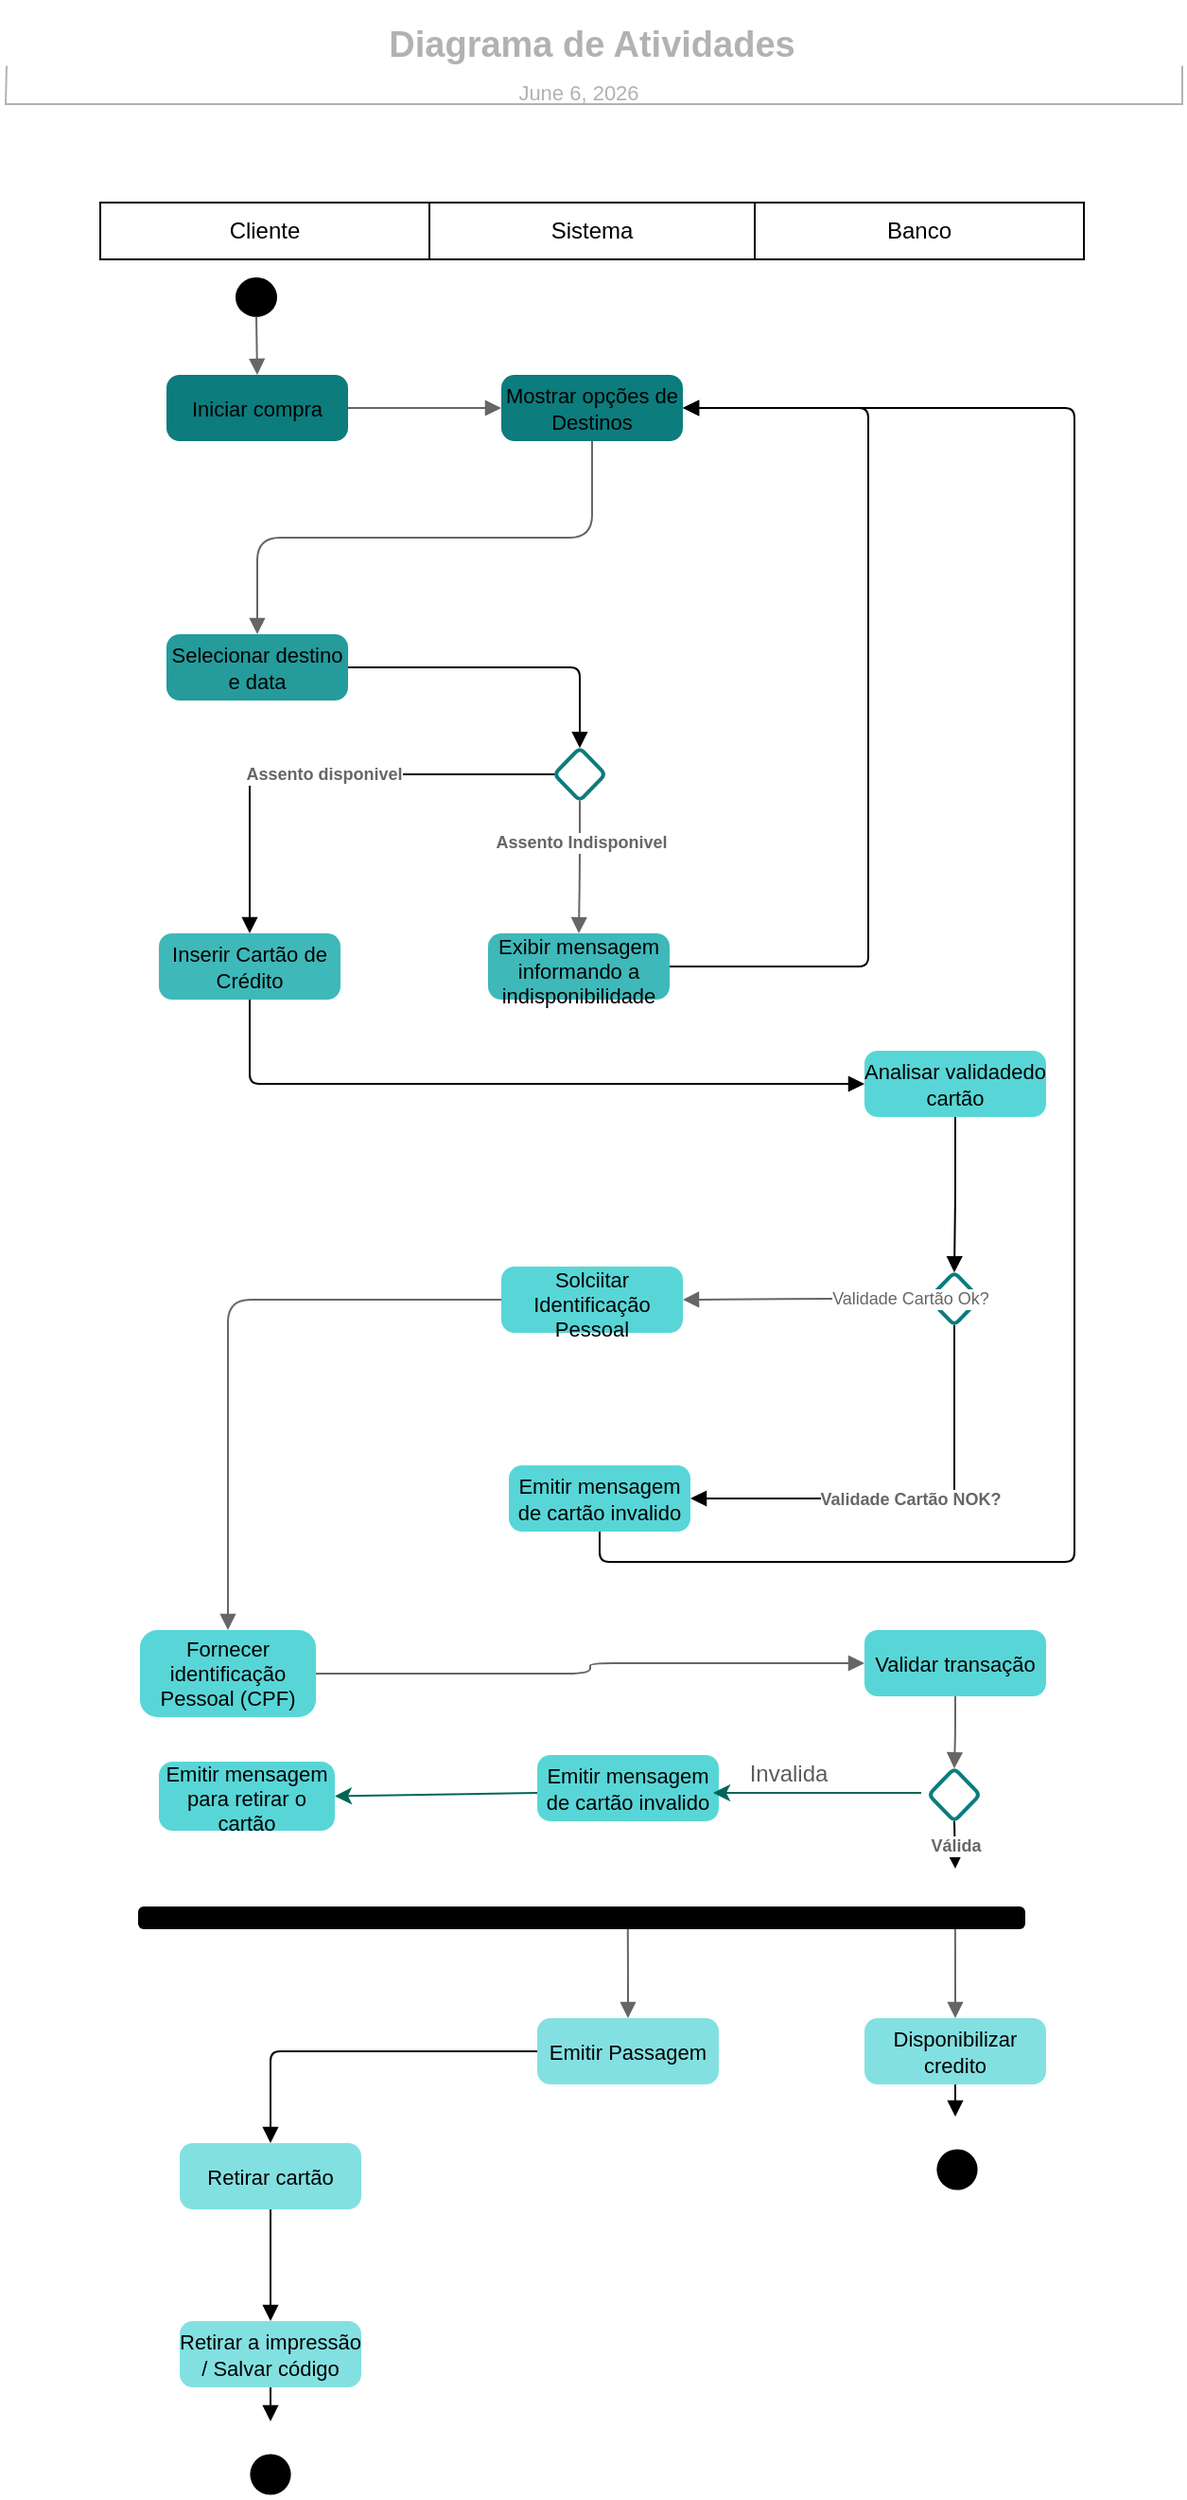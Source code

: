 <mxfile version="13.8.9" type="device"><diagram id="Nz5FbuXRPwbda0Rexemw" name="Page-1"><mxGraphModel dx="868" dy="482" grid="1" gridSize="10" guides="1" tooltips="1" connect="1" arrows="1" fold="1" page="1" pageScale="1" pageWidth="827" pageHeight="1169" math="0" shadow="0"><root><mxCell id="0"/><mxCell id="1" parent="0"/><UserObject label="" lucidchartObjectId="z_JD_kS46~QS" id="T1KUAzn7gjQs8BoeRNJ0-81"><mxCell style="html=1;overflow=block;whiteSpace=wrap;ellipse;fillColor=#000000;whiteSpace=wrap;fontSize=11;spacing=0;strokeOpacity=100;rounded=1;absoluteArcSize=1;arcSize=6;" vertex="1" zOrder="2" parent="1"><mxGeometry x="308" y="210" width="21" height="20" as="geometry"/></mxCell></UserObject><UserObject label="Iniciar compra" lucidchartObjectId="a.JDZ3ZaQV30" id="T1KUAzn7gjQs8BoeRNJ0-82"><mxCell style="html=1;overflow=block;whiteSpace=wrap;rounded=1;arcSize=20;whiteSpace=wrap;fontSize=11;spacing=0;strokeOpacity=0;fillOpacity=100;fillColor=#0c7c7d;" vertex="1" zOrder="3" parent="1"><mxGeometry x="271" y="261" width="96" height="35" as="geometry"/></mxCell></UserObject><UserObject label="Mostrar opções de Destinos" lucidchartObjectId="p.JDv1cXo-5c" id="T1KUAzn7gjQs8BoeRNJ0-83"><mxCell style="html=1;overflow=block;whiteSpace=wrap;rounded=1;arcSize=20;whiteSpace=wrap;fontSize=11;spacing=0;strokeOpacity=0;fillOpacity=100;fillColor=#0c7c7d;" vertex="1" zOrder="4" parent="1"><mxGeometry x="448" y="261" width="96" height="35" as="geometry"/></mxCell></UserObject><UserObject label="" lucidchartObjectId="A.JD4s1FT-Mu" id="T1KUAzn7gjQs8BoeRNJ0-84"><mxCell style="html=1;jettySize=18;whiteSpace=wrap;fontSize=11;strokeColor=#666666;strokeOpacity=100;rounded=1;arcSize=24;edgeStyle=orthogonalEdgeStyle;startArrow=none;;endArrow=block;endFill=1;;exitX=1;exitY=0.5;exitPerimeter=0;entryX=0;entryY=0.5;entryPerimeter=0;" edge="1" parent="1" source="T1KUAzn7gjQs8BoeRNJ0-82" target="T1KUAzn7gjQs8BoeRNJ0-83"><mxGeometry width="100" height="100" relative="1" as="geometry"><Array as="points"/></mxGeometry></mxCell></UserObject><UserObject label="" lucidchartObjectId="_.JDgvqljN07" id="T1KUAzn7gjQs8BoeRNJ0-85"><mxCell style="html=1;jettySize=18;whiteSpace=wrap;fontSize=11;strokeColor=#666666;strokeOpacity=100;rounded=1;arcSize=24;edgeStyle=orthogonalEdgeStyle;startArrow=none;;endArrow=block;endFill=1;;exitX=0.5;exitY=1;exitPerimeter=0;entryX=0.5;entryY=0;entryPerimeter=0;" edge="1" parent="1" source="T1KUAzn7gjQs8BoeRNJ0-83" target="T1KUAzn7gjQs8BoeRNJ0-86"><mxGeometry width="100" height="100" relative="1" as="geometry"><Array as="points"/></mxGeometry></mxCell></UserObject><UserObject label="Selecionar destino e data" lucidchartObjectId="3~JDxTUJ5cmd" id="T1KUAzn7gjQs8BoeRNJ0-86"><mxCell style="html=1;overflow=block;whiteSpace=wrap;rounded=1;arcSize=20;whiteSpace=wrap;fontSize=11;spacing=0;strokeOpacity=0;fillOpacity=100;fillColor=#259b9c;" vertex="1" zOrder="10" parent="1"><mxGeometry x="271" y="398" width="96" height="35" as="geometry"/></mxCell></UserObject><UserObject label="Inserir Cartão de Crédito " lucidchartObjectId="oaKDAGT9L9Aq" id="T1KUAzn7gjQs8BoeRNJ0-87"><mxCell style="html=1;overflow=block;whiteSpace=wrap;rounded=1;arcSize=20;whiteSpace=wrap;fontSize=11;spacing=0;strokeOpacity=0;fillOpacity=100;fillColor=#3fb8b9;" vertex="1" zOrder="14" parent="1"><mxGeometry x="267" y="556" width="96" height="35" as="geometry"/></mxCell></UserObject><UserObject label="Exibir mensagem  informando a indisponibilidade " lucidchartObjectId="kbKDtRNGVxx4" id="T1KUAzn7gjQs8BoeRNJ0-88"><mxCell style="html=1;overflow=block;whiteSpace=wrap;rounded=1;arcSize=20;whiteSpace=wrap;fontSize=11;spacing=0;strokeOpacity=0;fillOpacity=100;fillColor=#3fb8b9;" vertex="1" zOrder="16" parent="1"><mxGeometry x="441" y="556" width="96" height="35" as="geometry"/></mxCell></UserObject><UserObject label="" lucidchartObjectId="TbKDe8DT5~lw" id="T1KUAzn7gjQs8BoeRNJ0-89"><mxCell style="html=1;overflow=block;whiteSpace=wrap;shape=rhombus;;whiteSpace=wrap;fontSize=11;spacing=0;strokeColor=#0c7c7d;strokeOpacity=100;fillOpacity=100;rounded=1;absoluteArcSize=1;arcSize=6;fillColor=#ffffff;strokeWidth=2;" vertex="1" zOrder="18" parent="1"><mxGeometry x="674" y="735" width="27" height="28" as="geometry"/></mxCell></UserObject><UserObject label="Fornecer identificação Pessoal (CPF)" lucidchartObjectId=".bKDc2iEHWOn" id="T1KUAzn7gjQs8BoeRNJ0-90"><mxCell style="html=1;overflow=block;whiteSpace=wrap;rounded=1;arcSize=20;whiteSpace=wrap;fontSize=11;spacing=0;strokeOpacity=0;fillOpacity=100;fillColor=#58d6d7;" vertex="1" zOrder="20" parent="1"><mxGeometry x="257" y="924" width="93" height="46" as="geometry"/></mxCell></UserObject><UserObject label="" lucidchartObjectId="3kUKACJXX6Wd" id="T1KUAzn7gjQs8BoeRNJ0-91"><mxCell style="html=1;jettySize=18;whiteSpace=wrap;fontSize=11;strokeColor=#666666;strokeOpacity=100;rounded=1;arcSize=24;edgeStyle=orthogonalEdgeStyle;startArrow=none;;endArrow=block;endFill=1;;exitX=0;exitY=0.5;exitPerimeter=0;entryX=0.5;entryY=0;entryPerimeter=0;" edge="1" parent="1" source="T1KUAzn7gjQs8BoeRNJ0-129" target="T1KUAzn7gjQs8BoeRNJ0-90"><mxGeometry width="100" height="100" relative="1" as="geometry"><Array as="points"/></mxGeometry></mxCell></UserObject><UserObject label="" lucidchartObjectId="jcKD92wYB374" id="T1KUAzn7gjQs8BoeRNJ0-92"><mxCell style="html=1;jettySize=18;whiteSpace=wrap;fontSize=9;fontColor=#666666;strokeColor=#666666;strokeOpacity=100;rounded=1;arcSize=24;edgeStyle=orthogonalEdgeStyle;startArrow=none;;endArrow=block;endFill=1;;exitX=0.002;exitY=0.5;exitPerimeter=0;entryX=1;entryY=0.5;entryPerimeter=0;" edge="1" parent="1" source="T1KUAzn7gjQs8BoeRNJ0-89" target="T1KUAzn7gjQs8BoeRNJ0-129"><mxGeometry width="100" height="100" relative="1" as="geometry"><Array as="points"/></mxGeometry></mxCell></UserObject><mxCell id="T1KUAzn7gjQs8BoeRNJ0-93" value="Validade Cartão Ok?" style="text;html=1;resizable=0;labelBackgroundColor=#ffffff;align=center;verticalAlign=middle;fontColor=#666666;;fontSize=9.013;" vertex="1" parent="T1KUAzn7gjQs8BoeRNJ0-92"><mxGeometry x="-0.845" relative="1" as="geometry"/></mxCell><UserObject label="Validar transação" lucidchartObjectId="IcKDNHsiU7Il" id="T1KUAzn7gjQs8BoeRNJ0-94"><mxCell style="html=1;overflow=block;whiteSpace=wrap;rounded=1;arcSize=20;whiteSpace=wrap;fontSize=11;spacing=0;strokeOpacity=0;fillOpacity=100;fillColor=#58d6d7;" vertex="1" zOrder="22" parent="1"><mxGeometry x="640" y="924" width="96" height="35" as="geometry"/></mxCell></UserObject><UserObject label="" lucidchartObjectId="UcKDoShgJSqo" id="T1KUAzn7gjQs8BoeRNJ0-95"><mxCell style="html=1;jettySize=18;whiteSpace=wrap;fontSize=11;strokeColor=#666666;strokeOpacity=100;rounded=1;arcSize=24;edgeStyle=orthogonalEdgeStyle;startArrow=none;;endArrow=block;endFill=1;;exitX=1;exitY=0.5;exitPerimeter=0;entryX=0;entryY=0.5;entryPerimeter=0;" edge="1" parent="1" source="T1KUAzn7gjQs8BoeRNJ0-90" target="T1KUAzn7gjQs8BoeRNJ0-94"><mxGeometry width="100" height="100" relative="1" as="geometry"><Array as="points"/></mxGeometry></mxCell></UserObject><UserObject label="" lucidchartObjectId="6cKDHWHwv1gt" id="T1KUAzn7gjQs8BoeRNJ0-96"><mxCell style="html=1;overflow=block;whiteSpace=wrap;shape=rhombus;;whiteSpace=wrap;fontSize=11;spacing=0;strokeColor=#0c7c7d;strokeOpacity=100;fillOpacity=100;rounded=1;absoluteArcSize=1;arcSize=6;fillColor=#ffffff;strokeWidth=2;" vertex="1" zOrder="24" parent="1"><mxGeometry x="674" y="997" width="27" height="28" as="geometry"/></mxCell></UserObject><UserObject label="" lucidchartObjectId="adKDX3Wavii-" id="T1KUAzn7gjQs8BoeRNJ0-97"><mxCell style="html=1;jettySize=18;whiteSpace=wrap;fontSize=11;strokeColor=#666666;strokeOpacity=100;rounded=1;arcSize=24;edgeStyle=orthogonalEdgeStyle;startArrow=none;;endArrow=block;endFill=1;;exitX=0.5;exitY=1;exitPerimeter=0;entryX=0.5;entryY=0.004;entryPerimeter=0;" edge="1" parent="1" source="T1KUAzn7gjQs8BoeRNJ0-94" target="T1KUAzn7gjQs8BoeRNJ0-96"><mxGeometry width="100" height="100" relative="1" as="geometry"><Array as="points"/></mxGeometry></mxCell></UserObject><UserObject label="Disponibilizar credito" lucidchartObjectId="BeKD9BSHAwvB" id="T1KUAzn7gjQs8BoeRNJ0-98"><mxCell style="html=1;overflow=block;whiteSpace=wrap;rounded=1;arcSize=20;whiteSpace=wrap;fontSize=11;spacing=0;strokeOpacity=0;fillOpacity=100;fillColor=#83e0e1;" vertex="1" zOrder="28" parent="1"><mxGeometry x="640" y="1129" width="96" height="35" as="geometry"/></mxCell></UserObject><UserObject label="" lucidchartObjectId="PeKDw8u3GsVx" id="T1KUAzn7gjQs8BoeRNJ0-99"><mxCell style="html=1;jettySize=18;whiteSpace=wrap;fontSize=11;strokeColor=#666666;strokeOpacity=100;rounded=1;arcSize=24;edgeStyle=orthogonalEdgeStyle;startArrow=block;endFill=1;;endArrow=none;;exitX=0.5;exitY=0;exitPerimeter=0;entryX=0.921;entryY=1;entryPerimeter=0;" edge="1" parent="1" source="T1KUAzn7gjQs8BoeRNJ0-98" target="T1KUAzn7gjQs8BoeRNJ0-112"><mxGeometry width="100" height="100" relative="1" as="geometry"><Array as="points"/></mxGeometry></mxCell></UserObject><UserObject label="Emitir Passagem" lucidchartObjectId="2eKDvpVMB3g6" id="T1KUAzn7gjQs8BoeRNJ0-100"><mxCell style="html=1;overflow=block;whiteSpace=wrap;rounded=1;arcSize=20;whiteSpace=wrap;fontSize=11;spacing=0;strokeOpacity=0;fillOpacity=100;fillColor=#83e0e1;" vertex="1" zOrder="30" parent="1"><mxGeometry x="467" y="1129" width="96" height="35" as="geometry"/></mxCell></UserObject><UserObject label="" lucidchartObjectId="ofKDpxzoM09J" id="T1KUAzn7gjQs8BoeRNJ0-101"><mxCell style="html=1;jettySize=18;whiteSpace=wrap;fontSize=11;strokeColor=#666666;strokeOpacity=100;rounded=1;arcSize=24;edgeStyle=orthogonalEdgeStyle;startArrow=block;endFill=1;;endArrow=none;;exitX=0.5;exitY=0;exitPerimeter=0;entryX=0.552;entryY=1;entryPerimeter=0;" edge="1" parent="1" source="T1KUAzn7gjQs8BoeRNJ0-100" target="T1KUAzn7gjQs8BoeRNJ0-112"><mxGeometry width="100" height="100" relative="1" as="geometry"><Array as="points"/></mxGeometry></mxCell></UserObject><UserObject label="" lucidchartObjectId="GHMSYKeUGIBL" id="T1KUAzn7gjQs8BoeRNJ0-102"><mxCell style="html=1;jettySize=18;whiteSpace=wrap;fontSize=11;strokeColor=#666666;strokeOpacity=100;rounded=1;arcSize=24;edgeStyle=orthogonalEdgeStyle;startArrow=none;;endArrow=block;endFill=1;;exitX=0.5;exitY=0.996;exitPerimeter=0;entryX=0.5;entryY=0;entryPerimeter=0;" edge="1" parent="1" source="T1KUAzn7gjQs8BoeRNJ0-114" target="T1KUAzn7gjQs8BoeRNJ0-88"><mxGeometry width="100" height="100" relative="1" as="geometry"><Array as="points"/></mxGeometry></mxCell></UserObject><mxCell id="T1KUAzn7gjQs8BoeRNJ0-103" value="Assento Indisponivel" style="text;html=1;resizable=0;labelBackgroundColor=#ffffff;align=center;verticalAlign=middle;fontStyle=1;fontColor=#666666;;fontSize=9.013;" vertex="1" parent="T1KUAzn7gjQs8BoeRNJ0-102"><mxGeometry x="-0.381" relative="1" as="geometry"/></mxCell><UserObject label="" lucidchartObjectId="jK5CabQxTB98" id="T1KUAzn7gjQs8BoeRNJ0-107"><mxCell style="html=1;jettySize=18;whiteSpace=wrap;fontSize=11;strokeColor=#666666;strokeOpacity=100;rounded=1;arcSize=10;edgeStyle=orthogonalEdgeStyle;startArrow=none;;endArrow=block;endFill=1;;exitX=0.5;exitY=1.015;exitPerimeter=0;entryX=0.5;entryY=0;entryPerimeter=0;" edge="1" parent="1" source="T1KUAzn7gjQs8BoeRNJ0-81" target="T1KUAzn7gjQs8BoeRNJ0-82"><mxGeometry width="100" height="100" relative="1" as="geometry"><Array as="points"/></mxGeometry></mxCell></UserObject><mxCell id="T1KUAzn7gjQs8BoeRNJ0-108" value="" style="group;dropTarget=0;" vertex="1" parent="1"><mxGeometry x="184" y="64" width="624" height="58" as="geometry"/></mxCell><UserObject label="Diagrama de Atividades" lucidchartObjectId="YFQD3jqr0n7h" id="T1KUAzn7gjQs8BoeRNJ0-109"><mxCell style="points=[[0.004,0.734,0]];html=1;overflow=block;whiteSpace=wrap;;whiteSpace=wrap;fontSize=19;fontColor=#b2b2b2;fontStyle=1;align=center;spacingLeft=9.6;spacingRight=16;spacing=3;strokeOpacity=0;fillOpacity=0;rounded=1;absoluteArcSize=1;arcSize=6;fillColor=#ffffff;" vertex="1" zOrder="121.583" parent="T1KUAzn7gjQs8BoeRNJ0-108"><mxGeometry width="624" height="46" as="geometry"/></mxCell></UserObject><UserObject label=" %date{mmmm d, yyyy}%" placeholders="1" lucidchartObjectId="YFQDyHRKxHIM" id="T1KUAzn7gjQs8BoeRNJ0-110"><mxCell style="html=1;overflow=block;whiteSpace=wrap;;whiteSpace=wrap;fontSize=11;fontColor=#b2b2b2;align=center;spacingLeft=9.6;spacingRight=16;spacing=3;strokeOpacity=0;fillOpacity=0;rounded=1;absoluteArcSize=1;arcSize=6;fillColor=#ffffff;" vertex="1" zOrder="127.833" parent="T1KUAzn7gjQs8BoeRNJ0-108"><mxGeometry x="179" y="37" width="252" height="21" as="geometry"/></mxCell></UserObject><UserObject label="" lucidchartObjectId="YFQD-gQqGGHE" id="T1KUAzn7gjQs8BoeRNJ0-111"><mxCell style="html=1;jettySize=18;whiteSpace=wrap;fontSize=11;strokeColor=#b2b2b2;strokeOpacity=100;rounded=0;startArrow=none;;endArrow=none;;exitX=0.004;exitY=0.734;exitPerimeter=0;entryX=1;entryY=0.734;entryPerimeter=0;" edge="1" parent="T1KUAzn7gjQs8BoeRNJ0-108" source="T1KUAzn7gjQs8BoeRNJ0-109" target="T1KUAzn7gjQs8BoeRNJ0-109"><mxGeometry width="100" height="100" relative="1" as="geometry"><Array as="points"><mxPoint x="2" y="54" generated="1"/><mxPoint x="624" y="54" generated="1"/></Array></mxGeometry></mxCell></UserObject><UserObject label="" lucidchartObjectId="DdKDCnP0VVTh" id="T1KUAzn7gjQs8BoeRNJ0-112"><mxCell style="html=1;overflow=block;whiteSpace=wrap;fillColor=#000000;whiteSpace=wrap;fontSize=11;spacing=0;strokeOpacity=0;rounded=1;absoluteArcSize=1;arcSize=6;" vertex="1" zOrder="192" parent="1"><mxGeometry x="256" y="1070" width="469" height="12" as="geometry"/></mxCell></UserObject><UserObject label="" lucidchartObjectId="7nTKOQehwTOV" id="T1KUAzn7gjQs8BoeRNJ0-113"><mxCell style="html=1;jettySize=18;whiteSpace=wrap;fontSize=11;rounded=1;arcSize=10;edgeStyle=orthogonalEdgeStyle;startArrow=none;;endArrow=block;endFill=1;;exitX=1;exitY=0.5;exitPerimeter=0;entryX=0.5;entryY=0.004;entryPerimeter=0;" edge="1" parent="1" source="T1KUAzn7gjQs8BoeRNJ0-86" target="T1KUAzn7gjQs8BoeRNJ0-114"><mxGeometry width="100" height="100" relative="1" as="geometry"><Array as="points"/></mxGeometry></mxCell></UserObject><UserObject label="" lucidchartObjectId="JpTKMqYXbYcF" id="T1KUAzn7gjQs8BoeRNJ0-114"><mxCell style="html=1;overflow=block;whiteSpace=wrap;shape=rhombus;;whiteSpace=wrap;fontSize=11;spacing=0;strokeColor=#0c7c7d;strokeOpacity=100;fillOpacity=100;rounded=1;absoluteArcSize=1;arcSize=6;fillColor=#ffffff;strokeWidth=2;" vertex="1" zOrder="206" parent="1"><mxGeometry x="476" y="458" width="27" height="28" as="geometry"/></mxCell></UserObject><UserObject label="" lucidchartObjectId="9pTK58IkCIah" id="T1KUAzn7gjQs8BoeRNJ0-115"><mxCell style="html=1;jettySize=18;whiteSpace=wrap;fontSize=9;fontColor=#666666;fontStyle=1;align=center;rounded=1;arcSize=10;edgeStyle=orthogonalEdgeStyle;startArrow=none;;endArrow=block;endFill=1;;exitX=0.002;exitY=0.5;exitPerimeter=0;entryX=0.5;entryY=0;entryPerimeter=0;" edge="1" parent="1" source="T1KUAzn7gjQs8BoeRNJ0-114" target="T1KUAzn7gjQs8BoeRNJ0-87"><mxGeometry width="100" height="100" relative="1" as="geometry"><Array as="points"/></mxGeometry></mxCell></UserObject><mxCell id="T1KUAzn7gjQs8BoeRNJ0-116" value="Assento disponivel" style="text;html=1;resizable=0;labelBackgroundColor=#ffffff;align=center;verticalAlign=middle;fontStyle=1;fontColor=#666666;;fontSize=9.013;" vertex="1" parent="T1KUAzn7gjQs8BoeRNJ0-115"><mxGeometry relative="1" as="geometry"/></mxCell><UserObject label="" lucidchartObjectId="-DTKgmh5OY3W" id="T1KUAzn7gjQs8BoeRNJ0-117"><mxCell style="html=1;jettySize=18;whiteSpace=wrap;fontSize=11;rounded=1;arcSize=10;edgeStyle=orthogonalEdgeStyle;startArrow=none;;endArrow=block;endFill=1;;exitX=1;exitY=0.5;exitPerimeter=0;entryX=1;entryY=0.5;entryPerimeter=0;" edge="1" parent="1" source="T1KUAzn7gjQs8BoeRNJ0-88" target="T1KUAzn7gjQs8BoeRNJ0-83"><mxGeometry width="100" height="100" relative="1" as="geometry"><Array as="points"><mxPoint x="642" y="573"/><mxPoint x="642" y="278"/></Array></mxGeometry></mxCell></UserObject><UserObject label="" lucidchartObjectId="tGTKDEFkQAhm" id="T1KUAzn7gjQs8BoeRNJ0-118"><mxCell style="html=1;jettySize=18;whiteSpace=wrap;fontSize=11;rounded=1;arcSize=10;edgeStyle=orthogonalEdgeStyle;startArrow=none;;endArrow=block;endFill=1;;exitX=0.5;exitY=1;exitPerimeter=0;entryX=0;entryY=0.5;entryPerimeter=0;" edge="1" parent="1" source="T1KUAzn7gjQs8BoeRNJ0-87" target="T1KUAzn7gjQs8BoeRNJ0-119"><mxGeometry width="100" height="100" relative="1" as="geometry"><Array as="points"/></mxGeometry></mxCell></UserObject><UserObject label="Analisar validadedo cartão " lucidchartObjectId="R4TKcpUTtKSf" id="T1KUAzn7gjQs8BoeRNJ0-119"><mxCell style="html=1;overflow=block;whiteSpace=wrap;rounded=1;arcSize=20;whiteSpace=wrap;fontSize=11;spacing=0;strokeOpacity=0;fillOpacity=100;fillColor=#58d6d7;" vertex="1" zOrder="210" parent="1"><mxGeometry x="640" y="618" width="96" height="35" as="geometry"/></mxCell></UserObject><UserObject label="" lucidchartObjectId="75TKDuKm1ZKI" id="T1KUAzn7gjQs8BoeRNJ0-120"><mxCell style="html=1;jettySize=18;whiteSpace=wrap;fontSize=11;rounded=1;arcSize=10;edgeStyle=orthogonalEdgeStyle;startArrow=none;;endArrow=block;endFill=1;;exitX=0.5;exitY=1;exitPerimeter=0;entryX=0.5;entryY=0.004;entryPerimeter=0;" edge="1" parent="1" source="T1KUAzn7gjQs8BoeRNJ0-119" target="T1KUAzn7gjQs8BoeRNJ0-89"><mxGeometry width="100" height="100" relative="1" as="geometry"><Array as="points"/></mxGeometry></mxCell></UserObject><UserObject label="Retirar cartão " lucidchartObjectId="t-TKlYK2cYHO" id="T1KUAzn7gjQs8BoeRNJ0-121"><mxCell style="html=1;overflow=block;whiteSpace=wrap;rounded=1;arcSize=20;whiteSpace=wrap;fontSize=11;spacing=0;strokeOpacity=0;fillOpacity=100;fillColor=#83e0e1;" vertex="1" zOrder="212" parent="1"><mxGeometry x="278" y="1195" width="96" height="35" as="geometry"/></mxCell></UserObject><UserObject label="Retirar a impressão  / Salvar código" lucidchartObjectId="V-TKCjx-0WyP" id="T1KUAzn7gjQs8BoeRNJ0-122"><mxCell style="html=1;overflow=block;whiteSpace=wrap;rounded=1;arcSize=20;whiteSpace=wrap;fontSize=11;spacing=0;strokeOpacity=0;fillOpacity=100;fillColor=#83e0e1;" vertex="1" zOrder="213" parent="1"><mxGeometry x="278" y="1289" width="96" height="35" as="geometry"/></mxCell></UserObject><UserObject label="" lucidchartObjectId="p_TKpxAbBiMS" id="T1KUAzn7gjQs8BoeRNJ0-123"><mxCell style="html=1;overflow=block;whiteSpace=wrap;shape=mxgraph.bpmn.shape;outline=end;symbol=terminate;strokeColor=#000000;fillColor=#ffffff;whiteSpace=wrap;fontSize=11;spacing=0;strokeOpacity=0;fillOpacity=100;rounded=1;absoluteArcSize=1;arcSize=6;" vertex="1" zOrder="214" parent="1"><mxGeometry x="314" y="1358" width="24" height="24" as="geometry"/></mxCell></UserObject><UserObject label="Emitir mensagem de cartão invalido " lucidchartObjectId="v.TKym_0hPQ0" id="T1KUAzn7gjQs8BoeRNJ0-124"><mxCell style="html=1;overflow=block;whiteSpace=wrap;rounded=1;arcSize=20;whiteSpace=wrap;fontSize=11;spacing=0;strokeOpacity=0;fillOpacity=100;fillColor=#58d6d7;" vertex="1" zOrder="215" parent="1"><mxGeometry x="452" y="837" width="96" height="35" as="geometry"/></mxCell></UserObject><UserObject label="Emitir mensagem de cartão invalido " lucidchartObjectId="1aUK~87_7Nw9" id="T1KUAzn7gjQs8BoeRNJ0-125"><mxCell style="html=1;overflow=block;whiteSpace=wrap;rounded=1;arcSize=20;whiteSpace=wrap;fontSize=11;spacing=0;strokeOpacity=0;fillOpacity=100;fillColor=#58d6d7;" vertex="1" zOrder="217" parent="1"><mxGeometry x="467" y="990" width="96" height="35" as="geometry"/></mxCell></UserObject><UserObject label="" lucidchartObjectId="jbUK38guU-52" id="T1KUAzn7gjQs8BoeRNJ0-126"><mxCell style="html=1;overflow=block;whiteSpace=wrap;shape=mxgraph.bpmn.shape;outline=end;symbol=terminate;strokeColor=#000000;fillColor=#ffffff;whiteSpace=wrap;fontSize=11;spacing=0;strokeOpacity=0;fillOpacity=100;rounded=1;absoluteArcSize=1;arcSize=6;" vertex="1" zOrder="218" parent="1"><mxGeometry x="677" y="1197" width="24" height="24" as="geometry"/></mxCell></UserObject><UserObject label="" lucidchartObjectId="vbUKEJE5j3be" id="T1KUAzn7gjQs8BoeRNJ0-127"><mxCell style="html=1;jettySize=18;whiteSpace=wrap;fontSize=11;rounded=1;arcSize=10;edgeStyle=orthogonalEdgeStyle;startArrow=none;;endArrow=block;endFill=1;;exitX=0;exitY=0.5;exitPerimeter=0;entryX=0.5;entryY=0;entryPerimeter=0;" edge="1" parent="1" source="T1KUAzn7gjQs8BoeRNJ0-100" target="T1KUAzn7gjQs8BoeRNJ0-121"><mxGeometry width="100" height="100" relative="1" as="geometry"><Array as="points"><mxPoint x="326" y="1146"/></Array></mxGeometry></mxCell></UserObject><UserObject label="" lucidchartObjectId="DbUK5PaQrdUR" id="T1KUAzn7gjQs8BoeRNJ0-128"><mxCell style="html=1;jettySize=18;whiteSpace=wrap;fontSize=11;rounded=1;arcSize=10;edgeStyle=orthogonalEdgeStyle;startArrow=none;;endArrow=block;endFill=1;;exitX=0.5;exitY=1;exitPerimeter=0;entryX=0.5;entryY=0;entryPerimeter=0;" edge="1" parent="1" source="T1KUAzn7gjQs8BoeRNJ0-121" target="T1KUAzn7gjQs8BoeRNJ0-122"><mxGeometry width="100" height="100" relative="1" as="geometry"><Array as="points"/></mxGeometry></mxCell></UserObject><UserObject label="Solciitar Identificação Pessoal" lucidchartObjectId="0kUKl9~Q.BVa" id="T1KUAzn7gjQs8BoeRNJ0-129"><mxCell style="html=1;overflow=block;whiteSpace=wrap;rounded=1;arcSize=20;whiteSpace=wrap;fontSize=11;spacing=0;strokeOpacity=0;fillOpacity=100;fillColor=#58d6d7;" vertex="1" zOrder="222" parent="1"><mxGeometry x="448" y="732" width="96" height="35" as="geometry"/></mxCell></UserObject><UserObject label="" lucidchartObjectId="WmUKackaRePc" id="T1KUAzn7gjQs8BoeRNJ0-130"><mxCell style="html=1;jettySize=18;whiteSpace=wrap;fontSize=9;fontColor=#666666;fontStyle=1;align=center;rounded=1;arcSize=10;edgeStyle=orthogonalEdgeStyle;startArrow=none;;endArrow=block;endFill=1;;exitX=0.5;exitY=0.996;exitPerimeter=0;entryX=1;entryY=0.5;entryPerimeter=0;" edge="1" parent="1" source="T1KUAzn7gjQs8BoeRNJ0-89" target="T1KUAzn7gjQs8BoeRNJ0-124"><mxGeometry width="100" height="100" relative="1" as="geometry"><Array as="points"/></mxGeometry></mxCell></UserObject><mxCell id="T1KUAzn7gjQs8BoeRNJ0-131" value="Validade Cartão NOK?" style="text;html=1;resizable=0;labelBackgroundColor=#ffffff;align=center;verticalAlign=middle;fontStyle=1;fontColor=#666666;;fontSize=9.013;" vertex="1" parent="T1KUAzn7gjQs8BoeRNJ0-130"><mxGeometry relative="1" as="geometry"/></mxCell><UserObject label="" lucidchartObjectId="6qUKsGySCygk" id="T1KUAzn7gjQs8BoeRNJ0-132"><mxCell style="html=1;jettySize=18;whiteSpace=wrap;fontSize=11;rounded=1;arcSize=10;edgeStyle=orthogonalEdgeStyle;startArrow=none;;endArrow=block;endFill=1;;exitX=0.5;exitY=1;exitPerimeter=0;" edge="1" parent="1" source="T1KUAzn7gjQs8BoeRNJ0-122"><mxGeometry width="100" height="100" relative="1" as="geometry"><Array as="points"/><mxPoint x="326" y="1342" as="targetPoint"/></mxGeometry></mxCell></UserObject><UserObject label="" lucidchartObjectId="~rUKoyIWUKmm" id="T1KUAzn7gjQs8BoeRNJ0-133"><mxCell style="html=1;jettySize=18;whiteSpace=wrap;fontSize=11;rounded=1;arcSize=10;edgeStyle=orthogonalEdgeStyle;startArrow=none;;endArrow=block;endFill=1;;exitX=0.5;exitY=1;exitPerimeter=0;entryX=1;entryY=0.5;entryPerimeter=0;" edge="1" parent="1" source="T1KUAzn7gjQs8BoeRNJ0-124" target="T1KUAzn7gjQs8BoeRNJ0-83"><mxGeometry width="100" height="100" relative="1" as="geometry"><Array as="points"><mxPoint x="500" y="888"/><mxPoint x="751" y="888"/><mxPoint x="751" y="278"/></Array></mxGeometry></mxCell></UserObject><UserObject label="" lucidchartObjectId="IuUKMNBK9R1g" id="T1KUAzn7gjQs8BoeRNJ0-134"><mxCell style="html=1;jettySize=18;whiteSpace=wrap;fontSize=11;rounded=1;arcSize=10;edgeStyle=orthogonalEdgeStyle;startArrow=none;;endArrow=block;endFill=1;;exitX=0.5;exitY=1;exitPerimeter=0;" edge="1" parent="1" source="T1KUAzn7gjQs8BoeRNJ0-98"><mxGeometry width="100" height="100" relative="1" as="geometry"><Array as="points"/><mxPoint x="688" y="1181" as="targetPoint"/></mxGeometry></mxCell></UserObject><UserObject label="" lucidchartObjectId="~DUK~hYOH-26" id="T1KUAzn7gjQs8BoeRNJ0-135"><mxCell style="html=1;jettySize=18;whiteSpace=wrap;fontSize=9;fontColor=#666666;fontStyle=1;align=center;rounded=1;arcSize=10;edgeStyle=orthogonalEdgeStyle;startArrow=none;;endArrow=block;endFill=1;;exitX=0.5;exitY=0.996;exitPerimeter=0;" edge="1" parent="1" source="T1KUAzn7gjQs8BoeRNJ0-96"><mxGeometry width="100" height="100" relative="1" as="geometry"><Array as="points"/><mxPoint x="688" y="1050" as="targetPoint"/></mxGeometry></mxCell></UserObject><mxCell id="T1KUAzn7gjQs8BoeRNJ0-136" value="Válida" style="text;html=1;resizable=0;labelBackgroundColor=#ffffff;align=center;verticalAlign=middle;fontStyle=1;fontColor=#666666;;fontSize=9.013;" vertex="1" parent="T1KUAzn7gjQs8BoeRNJ0-135"><mxGeometry relative="1" as="geometry"/></mxCell><mxCell id="T1KUAzn7gjQs8BoeRNJ0-139" value="" style="shape=table;html=1;whiteSpace=wrap;startSize=0;container=1;collapsible=0;childLayout=tableLayout;" vertex="1" parent="1"><mxGeometry x="236" y="170" width="520" height="30" as="geometry"/></mxCell><mxCell id="T1KUAzn7gjQs8BoeRNJ0-140" value="" style="shape=partialRectangle;html=1;whiteSpace=wrap;collapsible=0;dropTarget=0;pointerEvents=0;fillColor=none;top=0;left=0;bottom=0;right=0;points=[[0,0.5],[1,0.5]];portConstraint=eastwest;" vertex="1" parent="T1KUAzn7gjQs8BoeRNJ0-139"><mxGeometry width="520" height="30" as="geometry"/></mxCell><mxCell id="T1KUAzn7gjQs8BoeRNJ0-141" value="Cliente" style="shape=partialRectangle;html=1;whiteSpace=wrap;connectable=0;overflow=hidden;fillColor=none;top=0;left=0;bottom=0;right=0;" vertex="1" parent="T1KUAzn7gjQs8BoeRNJ0-140"><mxGeometry width="174" height="30" as="geometry"/></mxCell><mxCell id="T1KUAzn7gjQs8BoeRNJ0-142" value="Sistema" style="shape=partialRectangle;html=1;whiteSpace=wrap;connectable=0;overflow=hidden;fillColor=none;top=0;left=0;bottom=0;right=0;" vertex="1" parent="T1KUAzn7gjQs8BoeRNJ0-140"><mxGeometry x="174" width="172" height="30" as="geometry"/></mxCell><mxCell id="T1KUAzn7gjQs8BoeRNJ0-143" value="Banco" style="shape=partialRectangle;html=1;whiteSpace=wrap;connectable=0;overflow=hidden;fillColor=none;top=0;left=0;bottom=0;right=0;" vertex="1" parent="T1KUAzn7gjQs8BoeRNJ0-140"><mxGeometry x="346" width="174" height="30" as="geometry"/></mxCell><mxCell id="T1KUAzn7gjQs8BoeRNJ0-144" value="" style="endArrow=classic;html=1;strokeColor=#006658;fillColor=#21C0A5;fontColor=#5C5C5C;" edge="1" parent="1"><mxGeometry width="50" height="50" relative="1" as="geometry"><mxPoint x="670" y="1010" as="sourcePoint"/><mxPoint x="560" y="1010" as="targetPoint"/><Array as="points"/></mxGeometry></mxCell><mxCell id="T1KUAzn7gjQs8BoeRNJ0-146" value="Invalida" style="text;html=1;strokeColor=none;fillColor=none;align=center;verticalAlign=middle;whiteSpace=wrap;rounded=0;sketch=0;fontColor=#5C5C5C;" vertex="1" parent="1"><mxGeometry x="580" y="990" width="40" height="20" as="geometry"/></mxCell><UserObject label="Emitir mensagem para retirar o cartão" lucidchartObjectId="1aUK~87_7Nw9" id="T1KUAzn7gjQs8BoeRNJ0-151"><mxCell style="html=1;overflow=block;whiteSpace=wrap;rounded=1;arcSize=20;whiteSpace=wrap;fontSize=11;spacing=0;strokeOpacity=0;fillOpacity=100;fillColor=#58d6d7;" vertex="1" zOrder="217" parent="1"><mxGeometry x="267" y="993.5" width="93" height="36.5" as="geometry"/></mxCell></UserObject><mxCell id="T1KUAzn7gjQs8BoeRNJ0-153" value="" style="endArrow=classic;html=1;strokeColor=#006658;fillColor=#21C0A5;fontColor=#5C5C5C;entryX=1;entryY=0.5;entryDx=0;entryDy=0;" edge="1" parent="1" target="T1KUAzn7gjQs8BoeRNJ0-151"><mxGeometry width="50" height="50" relative="1" as="geometry"><mxPoint x="467" y="1010" as="sourcePoint"/><mxPoint x="580" y="960" as="targetPoint"/><Array as="points"/></mxGeometry></mxCell></root></mxGraphModel></diagram></mxfile>